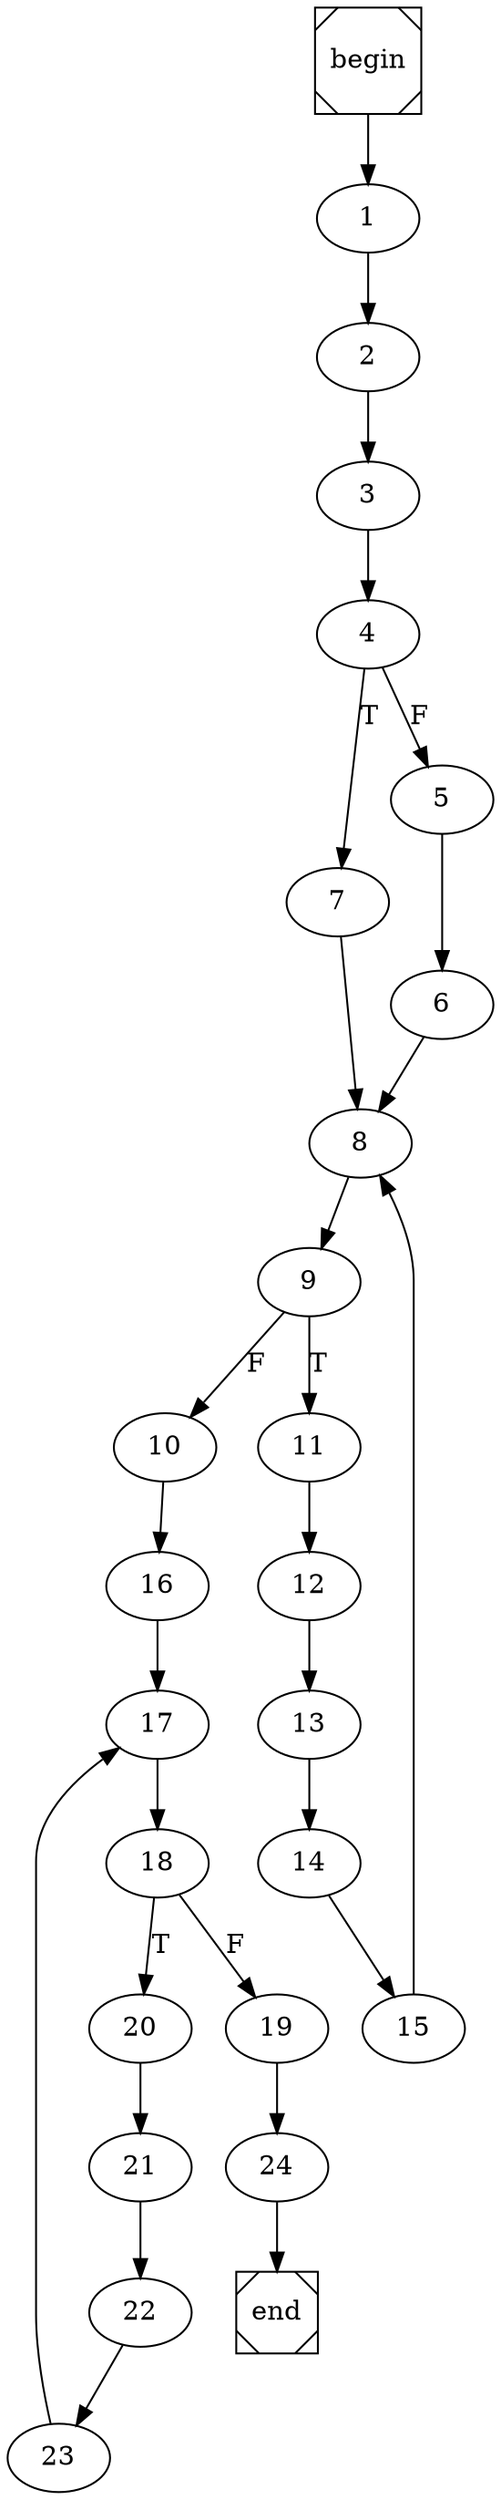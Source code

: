 digraph cfg {
	begin [shape=Msquare];
	end [shape=Msquare];
	begin -> 1;	1 -> 2;	2 -> 3;	3 -> 4;	4 -> 7[label=T];	4 -> 5[label=F];	5 -> 6;	6 -> 8;	7 -> 8;	8 -> 9;	9 -> 11[label=T];	9 -> 10[label=F];	10 -> 16;	11 -> 12;	12 -> 13;	13 -> 14;	14 -> 15;	15 -> 8;	16 -> 17;	17 -> 18;	18 -> 20[label=T];	18 -> 19[label=F];	19 -> 24;	20 -> 21;	21 -> 22;	22 -> 23;	23 -> 17;	24 -> end;}
